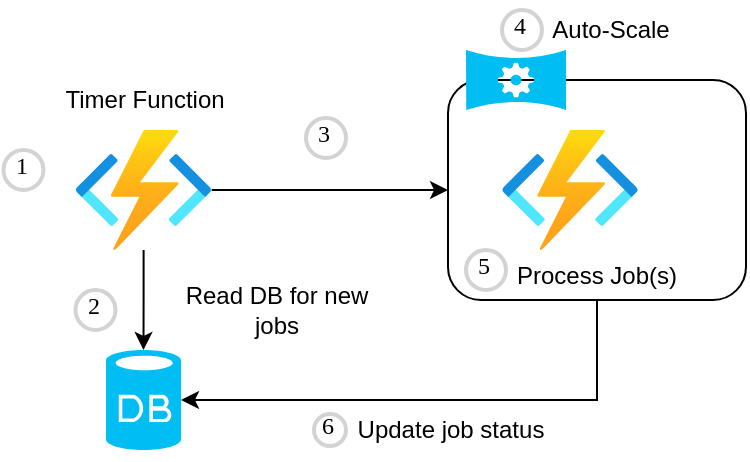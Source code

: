 <mxfile version="20.4.0" type="github">
  <diagram id="WI9T0HZ2pTsCkuznbFz-" name="Page-1">
    <mxGraphModel dx="782" dy="436" grid="1" gridSize="10" guides="1" tooltips="1" connect="1" arrows="1" fold="1" page="1" pageScale="1" pageWidth="1169" pageHeight="827" math="0" shadow="0">
      <root>
        <mxCell id="0" />
        <mxCell id="1" parent="0" />
        <mxCell id="5vCUaBXBmJkEjkjv4doE-1" value="" style="verticalLabelPosition=bottom;html=1;verticalAlign=top;align=center;strokeColor=none;fillColor=#00BEF2;shape=mxgraph.azure.database;" parent="1" vertex="1">
          <mxGeometry x="160" y="240" width="37.5" height="50" as="geometry" />
        </mxCell>
        <mxCell id="5vCUaBXBmJkEjkjv4doE-4" value="" style="aspect=fixed;html=1;points=[];align=center;image;fontSize=12;image=img/lib/azure2/compute/Function_Apps.svg;fillColor=none;opacity=0;" parent="1" vertex="1">
          <mxGeometry x="390" y="170" width="68" height="60" as="geometry" />
        </mxCell>
        <mxCell id="5vCUaBXBmJkEjkjv4doE-10" value="" style="edgeStyle=orthogonalEdgeStyle;rounded=0;orthogonalLoop=1;jettySize=auto;html=1;" parent="1" source="5vCUaBXBmJkEjkjv4doE-6" target="5vCUaBXBmJkEjkjv4doE-1" edge="1">
          <mxGeometry relative="1" as="geometry" />
        </mxCell>
        <mxCell id="pMBmEq0e-n-IR1W7mqE0-2" value="" style="edgeStyle=orthogonalEdgeStyle;rounded=0;orthogonalLoop=1;jettySize=auto;html=1;" edge="1" parent="1" source="5vCUaBXBmJkEjkjv4doE-6" target="pMBmEq0e-n-IR1W7mqE0-1">
          <mxGeometry relative="1" as="geometry" />
        </mxCell>
        <mxCell id="5vCUaBXBmJkEjkjv4doE-6" value="" style="aspect=fixed;html=1;points=[];align=center;image;fontSize=12;image=img/lib/azure2/compute/Function_Apps.svg;fillColor=none;imageBackground=default;" parent="1" vertex="1">
          <mxGeometry x="144.75" y="130" width="68" height="60" as="geometry" />
        </mxCell>
        <mxCell id="5vCUaBXBmJkEjkjv4doE-7" value="Timer Function" style="text;html=1;align=center;verticalAlign=middle;resizable=0;points=[];autosize=1;strokeColor=none;fillColor=none;" parent="1" vertex="1">
          <mxGeometry x="128.75" y="100" width="100" height="30" as="geometry" />
        </mxCell>
        <mxCell id="5vCUaBXBmJkEjkjv4doE-8" value="1" style="ellipse;whiteSpace=wrap;html=1;aspect=fixed;strokeWidth=2;fontFamily=Tahoma;spacingBottom=4;spacingRight=2;strokeColor=#d3d3d3;fillColor=none;" parent="1" vertex="1">
          <mxGeometry x="108.75" y="140" width="20" height="20" as="geometry" />
        </mxCell>
        <mxCell id="5vCUaBXBmJkEjkjv4doE-9" value="2" style="ellipse;whiteSpace=wrap;html=1;aspect=fixed;strokeWidth=2;fontFamily=Tahoma;spacingBottom=4;spacingRight=2;strokeColor=#d3d3d3;fillColor=none;" parent="1" vertex="1">
          <mxGeometry x="144.75" y="210" width="20" height="20" as="geometry" />
        </mxCell>
        <mxCell id="5vCUaBXBmJkEjkjv4doE-11" value="Read DB for new &lt;br&gt;jobs" style="text;html=1;align=center;verticalAlign=middle;resizable=0;points=[];autosize=1;strokeColor=none;fillColor=none;" parent="1" vertex="1">
          <mxGeometry x="190" y="200" width="110" height="40" as="geometry" />
        </mxCell>
        <mxCell id="5vCUaBXBmJkEjkjv4doE-12" value="" style="aspect=fixed;html=1;points=[];align=center;image;fontSize=12;image=img/lib/azure2/compute/Function_Apps.svg;fillColor=none;imageBackground=default;" parent="1" vertex="1">
          <mxGeometry x="358" y="130" width="68" height="60" as="geometry" />
        </mxCell>
        <mxCell id="5vCUaBXBmJkEjkjv4doE-13" value="3" style="ellipse;whiteSpace=wrap;html=1;aspect=fixed;strokeWidth=2;fontFamily=Tahoma;spacingBottom=4;spacingRight=2;strokeColor=#d3d3d3;fillColor=none;" parent="1" vertex="1">
          <mxGeometry x="260" y="124" width="20" height="20" as="geometry" />
        </mxCell>
        <mxCell id="pMBmEq0e-n-IR1W7mqE0-8" style="edgeStyle=orthogonalEdgeStyle;rounded=0;orthogonalLoop=1;jettySize=auto;html=1;entryX=1;entryY=0.5;entryDx=0;entryDy=0;entryPerimeter=0;" edge="1" parent="1" source="pMBmEq0e-n-IR1W7mqE0-1" target="5vCUaBXBmJkEjkjv4doE-1">
          <mxGeometry relative="1" as="geometry">
            <Array as="points">
              <mxPoint x="406" y="265" />
            </Array>
          </mxGeometry>
        </mxCell>
        <mxCell id="pMBmEq0e-n-IR1W7mqE0-1" value="&lt;br&gt;&lt;br&gt;&lt;br&gt;&lt;br&gt;&lt;br&gt;&lt;br&gt;Process Job(s)" style="rounded=1;whiteSpace=wrap;html=1;fillColor=none;" vertex="1" parent="1">
          <mxGeometry x="331" y="105" width="149" height="110" as="geometry" />
        </mxCell>
        <mxCell id="5vCUaBXBmJkEjkjv4doE-15" value="" style="verticalLabelPosition=bottom;html=1;verticalAlign=top;align=center;strokeColor=none;fillColor=#00BEF2;shape=mxgraph.azure.autoscale;" parent="1" vertex="1">
          <mxGeometry x="340" y="90" width="50" height="30" as="geometry" />
        </mxCell>
        <mxCell id="pMBmEq0e-n-IR1W7mqE0-3" value="4" style="ellipse;whiteSpace=wrap;html=1;aspect=fixed;strokeWidth=2;fontFamily=Tahoma;spacingBottom=4;spacingRight=2;strokeColor=#d3d3d3;fillColor=none;" vertex="1" parent="1">
          <mxGeometry x="358" y="70" width="20" height="20" as="geometry" />
        </mxCell>
        <mxCell id="pMBmEq0e-n-IR1W7mqE0-4" value="Auto-Scale" style="text;html=1;align=center;verticalAlign=middle;resizable=0;points=[];autosize=1;strokeColor=none;fillColor=none;" vertex="1" parent="1">
          <mxGeometry x="372" y="65" width="80" height="30" as="geometry" />
        </mxCell>
        <mxCell id="pMBmEq0e-n-IR1W7mqE0-5" value="5" style="ellipse;whiteSpace=wrap;html=1;aspect=fixed;strokeWidth=2;fontFamily=Tahoma;spacingBottom=4;spacingRight=2;strokeColor=#d3d3d3;fillColor=none;" vertex="1" parent="1">
          <mxGeometry x="340" y="190" width="20" height="20" as="geometry" />
        </mxCell>
        <mxCell id="pMBmEq0e-n-IR1W7mqE0-6" value="6" style="ellipse;whiteSpace=wrap;html=1;aspect=fixed;strokeWidth=2;fontFamily=Tahoma;spacingBottom=4;spacingRight=2;strokeColor=#d3d3d3;fillColor=none;" vertex="1" parent="1">
          <mxGeometry x="264" y="272" width="16" height="16" as="geometry" />
        </mxCell>
        <mxCell id="pMBmEq0e-n-IR1W7mqE0-10" value="Update job status" style="text;html=1;align=center;verticalAlign=middle;resizable=0;points=[];autosize=1;strokeColor=none;fillColor=none;" vertex="1" parent="1">
          <mxGeometry x="272" y="265" width="120" height="30" as="geometry" />
        </mxCell>
      </root>
    </mxGraphModel>
  </diagram>
</mxfile>
